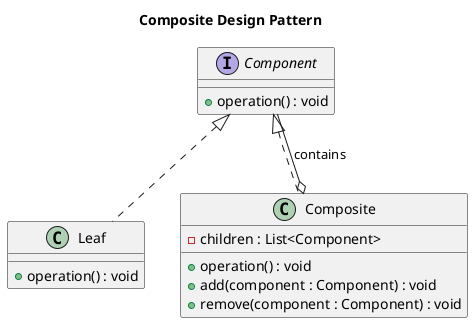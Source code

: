 @startuml CompositePattern

title Composite Design Pattern

' Abstract Component
interface Component {
    + operation() : void
}

' Leaf
class Leaf {
    + operation() : void
}

' Composite
class Composite {
    - children : List<Component>
    + operation() : void
    + add(component : Component) : void
    + remove(component : Component) : void
}

Component <|.. Leaf
Component <|.. Composite
Composite o-- Component : "contains"

@enduml
